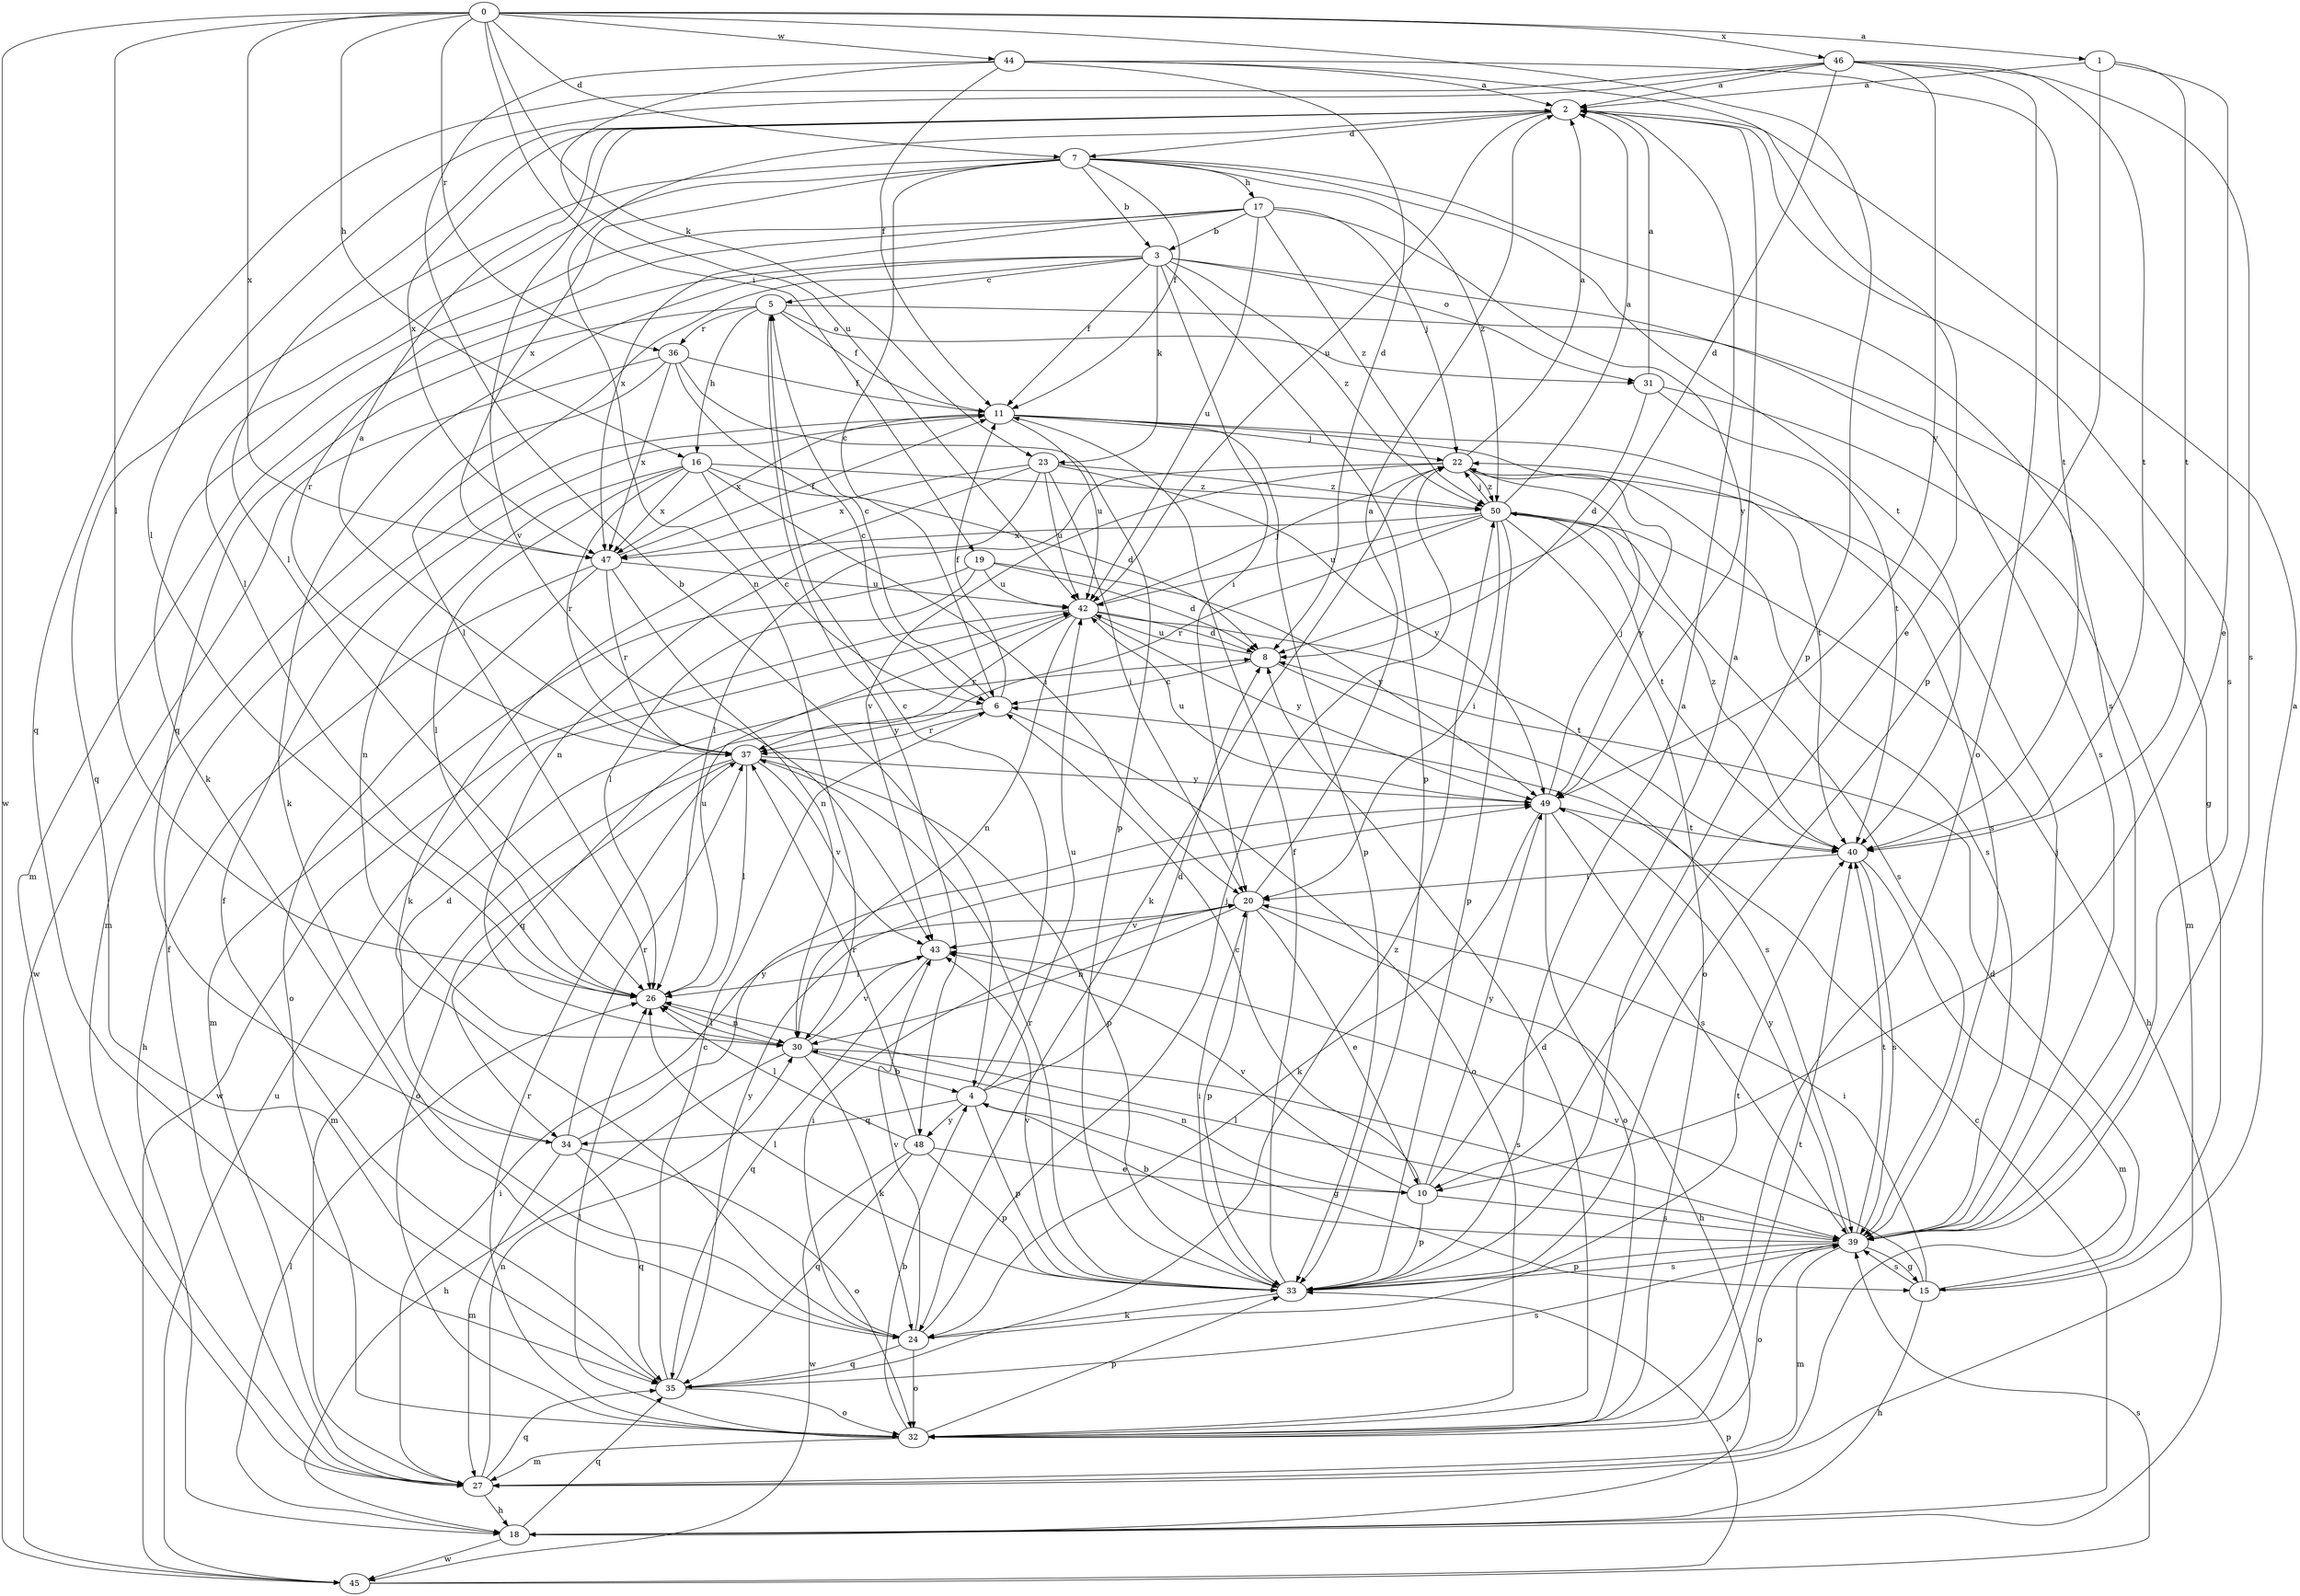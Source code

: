 strict digraph  {
0;
1;
2;
3;
4;
5;
6;
7;
8;
10;
11;
15;
16;
17;
18;
19;
20;
22;
23;
24;
26;
27;
30;
31;
32;
33;
34;
35;
36;
37;
39;
40;
42;
43;
44;
45;
46;
47;
48;
49;
50;
0 -> 1  [label=a];
0 -> 7  [label=d];
0 -> 16  [label=h];
0 -> 19  [label=i];
0 -> 23  [label=k];
0 -> 26  [label=l];
0 -> 33  [label=p];
0 -> 36  [label=r];
0 -> 44  [label=w];
0 -> 45  [label=w];
0 -> 46  [label=x];
0 -> 47  [label=x];
1 -> 2  [label=a];
1 -> 10  [label=e];
1 -> 33  [label=p];
1 -> 40  [label=t];
2 -> 7  [label=d];
2 -> 26  [label=l];
2 -> 30  [label=n];
2 -> 39  [label=s];
2 -> 42  [label=u];
2 -> 43  [label=v];
2 -> 47  [label=x];
3 -> 5  [label=c];
3 -> 11  [label=f];
3 -> 20  [label=i];
3 -> 23  [label=k];
3 -> 24  [label=k];
3 -> 26  [label=l];
3 -> 27  [label=m];
3 -> 31  [label=o];
3 -> 33  [label=p];
3 -> 39  [label=s];
3 -> 50  [label=z];
4 -> 5  [label=c];
4 -> 8  [label=d];
4 -> 15  [label=g];
4 -> 33  [label=p];
4 -> 34  [label=q];
4 -> 42  [label=u];
4 -> 48  [label=y];
5 -> 11  [label=f];
5 -> 15  [label=g];
5 -> 16  [label=h];
5 -> 31  [label=o];
5 -> 34  [label=q];
5 -> 36  [label=r];
5 -> 48  [label=y];
6 -> 5  [label=c];
6 -> 11  [label=f];
6 -> 32  [label=o];
6 -> 34  [label=q];
6 -> 37  [label=r];
7 -> 3  [label=b];
7 -> 6  [label=c];
7 -> 11  [label=f];
7 -> 17  [label=h];
7 -> 26  [label=l];
7 -> 35  [label=q];
7 -> 39  [label=s];
7 -> 40  [label=t];
7 -> 47  [label=x];
7 -> 50  [label=z];
8 -> 6  [label=c];
8 -> 39  [label=s];
8 -> 42  [label=u];
10 -> 2  [label=a];
10 -> 6  [label=c];
10 -> 30  [label=n];
10 -> 33  [label=p];
10 -> 39  [label=s];
10 -> 43  [label=v];
10 -> 49  [label=y];
11 -> 22  [label=j];
11 -> 33  [label=p];
11 -> 39  [label=s];
11 -> 40  [label=t];
11 -> 42  [label=u];
11 -> 47  [label=x];
15 -> 2  [label=a];
15 -> 8  [label=d];
15 -> 18  [label=h];
15 -> 20  [label=i];
15 -> 39  [label=s];
15 -> 43  [label=v];
16 -> 6  [label=c];
16 -> 8  [label=d];
16 -> 20  [label=i];
16 -> 26  [label=l];
16 -> 30  [label=n];
16 -> 37  [label=r];
16 -> 47  [label=x];
16 -> 50  [label=z];
17 -> 3  [label=b];
17 -> 22  [label=j];
17 -> 24  [label=k];
17 -> 37  [label=r];
17 -> 42  [label=u];
17 -> 47  [label=x];
17 -> 49  [label=y];
17 -> 50  [label=z];
18 -> 6  [label=c];
18 -> 26  [label=l];
18 -> 35  [label=q];
18 -> 45  [label=w];
19 -> 8  [label=d];
19 -> 26  [label=l];
19 -> 27  [label=m];
19 -> 42  [label=u];
19 -> 49  [label=y];
20 -> 2  [label=a];
20 -> 10  [label=e];
20 -> 18  [label=h];
20 -> 30  [label=n];
20 -> 33  [label=p];
20 -> 43  [label=v];
22 -> 2  [label=a];
22 -> 24  [label=k];
22 -> 26  [label=l];
22 -> 39  [label=s];
22 -> 43  [label=v];
22 -> 49  [label=y];
22 -> 50  [label=z];
23 -> 20  [label=i];
23 -> 24  [label=k];
23 -> 30  [label=n];
23 -> 42  [label=u];
23 -> 47  [label=x];
23 -> 49  [label=y];
23 -> 50  [label=z];
24 -> 20  [label=i];
24 -> 22  [label=j];
24 -> 32  [label=o];
24 -> 35  [label=q];
24 -> 40  [label=t];
24 -> 43  [label=v];
26 -> 30  [label=n];
26 -> 42  [label=u];
27 -> 11  [label=f];
27 -> 18  [label=h];
27 -> 20  [label=i];
27 -> 30  [label=n];
27 -> 35  [label=q];
30 -> 4  [label=b];
30 -> 18  [label=h];
30 -> 24  [label=k];
30 -> 26  [label=l];
30 -> 39  [label=s];
30 -> 43  [label=v];
31 -> 2  [label=a];
31 -> 8  [label=d];
31 -> 27  [label=m];
31 -> 40  [label=t];
32 -> 4  [label=b];
32 -> 8  [label=d];
32 -> 26  [label=l];
32 -> 27  [label=m];
32 -> 33  [label=p];
32 -> 37  [label=r];
32 -> 40  [label=t];
33 -> 2  [label=a];
33 -> 11  [label=f];
33 -> 20  [label=i];
33 -> 24  [label=k];
33 -> 26  [label=l];
33 -> 37  [label=r];
33 -> 39  [label=s];
33 -> 43  [label=v];
34 -> 8  [label=d];
34 -> 27  [label=m];
34 -> 32  [label=o];
34 -> 35  [label=q];
34 -> 37  [label=r];
34 -> 49  [label=y];
35 -> 6  [label=c];
35 -> 11  [label=f];
35 -> 32  [label=o];
35 -> 39  [label=s];
35 -> 49  [label=y];
35 -> 50  [label=z];
36 -> 6  [label=c];
36 -> 11  [label=f];
36 -> 27  [label=m];
36 -> 33  [label=p];
36 -> 45  [label=w];
36 -> 47  [label=x];
37 -> 2  [label=a];
37 -> 26  [label=l];
37 -> 27  [label=m];
37 -> 32  [label=o];
37 -> 33  [label=p];
37 -> 43  [label=v];
37 -> 49  [label=y];
39 -> 4  [label=b];
39 -> 15  [label=g];
39 -> 22  [label=j];
39 -> 26  [label=l];
39 -> 27  [label=m];
39 -> 32  [label=o];
39 -> 33  [label=p];
39 -> 40  [label=t];
39 -> 49  [label=y];
40 -> 20  [label=i];
40 -> 27  [label=m];
40 -> 39  [label=s];
40 -> 50  [label=z];
42 -> 8  [label=d];
42 -> 22  [label=j];
42 -> 30  [label=n];
42 -> 37  [label=r];
42 -> 40  [label=t];
42 -> 45  [label=w];
42 -> 49  [label=y];
43 -> 26  [label=l];
43 -> 35  [label=q];
44 -> 2  [label=a];
44 -> 4  [label=b];
44 -> 8  [label=d];
44 -> 10  [label=e];
44 -> 11  [label=f];
44 -> 40  [label=t];
44 -> 42  [label=u];
45 -> 33  [label=p];
45 -> 39  [label=s];
45 -> 42  [label=u];
46 -> 2  [label=a];
46 -> 8  [label=d];
46 -> 26  [label=l];
46 -> 32  [label=o];
46 -> 35  [label=q];
46 -> 39  [label=s];
46 -> 40  [label=t];
46 -> 49  [label=y];
47 -> 11  [label=f];
47 -> 18  [label=h];
47 -> 30  [label=n];
47 -> 32  [label=o];
47 -> 37  [label=r];
47 -> 42  [label=u];
48 -> 10  [label=e];
48 -> 26  [label=l];
48 -> 33  [label=p];
48 -> 35  [label=q];
48 -> 37  [label=r];
48 -> 45  [label=w];
49 -> 22  [label=j];
49 -> 24  [label=k];
49 -> 32  [label=o];
49 -> 39  [label=s];
49 -> 40  [label=t];
49 -> 42  [label=u];
50 -> 2  [label=a];
50 -> 18  [label=h];
50 -> 20  [label=i];
50 -> 22  [label=j];
50 -> 32  [label=o];
50 -> 33  [label=p];
50 -> 37  [label=r];
50 -> 39  [label=s];
50 -> 40  [label=t];
50 -> 42  [label=u];
50 -> 47  [label=x];
}
